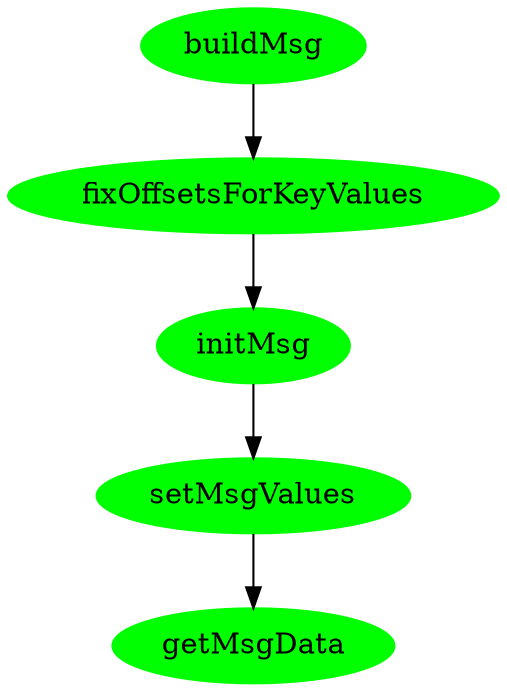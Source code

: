 digraph G23 {
  buildMsg[style="filled", color="green"];
  buildMsg -> fixOffsetsForKeyValues;
  fixOffsetsForKeyValues[style="filled", color="green"];
  fixOffsetsForKeyValues -> initMsg;
  initMsg[style="filled", color="green"];
  initMsg -> setMsgValues;
  setMsgValues[style="filled", color="green"];
  setMsgValues -> getMsgData;
  getMsgData[style="filled", color="green"];
}
